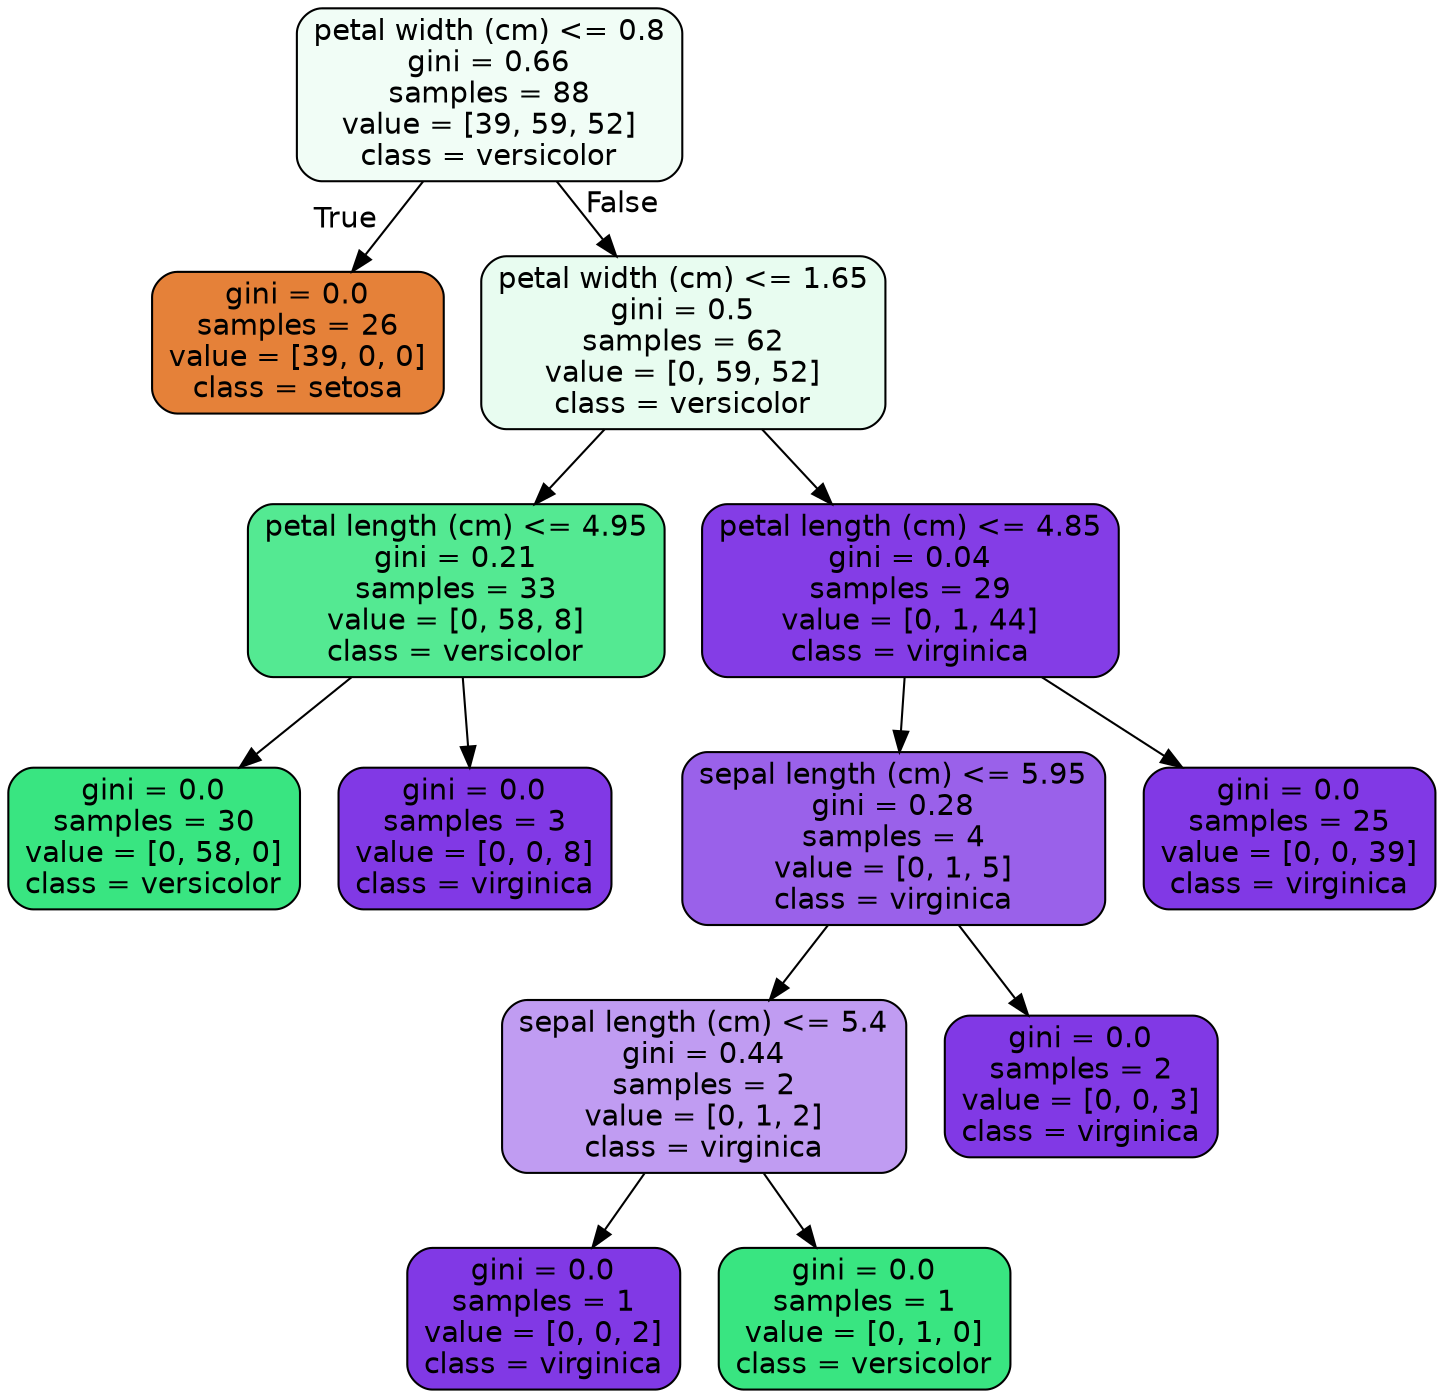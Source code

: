 digraph Tree {
node [shape=box, style="filled, rounded", color="black", fontname=helvetica] ;
edge [fontname=helvetica] ;
0 [label="petal width (cm) <= 0.8\ngini = 0.66\nsamples = 88\nvalue = [39, 59, 52]\nclass = versicolor", fillcolor="#f1fdf6"] ;
1 [label="gini = 0.0\nsamples = 26\nvalue = [39, 0, 0]\nclass = setosa", fillcolor="#e58139"] ;
0 -> 1 [labeldistance=2.5, labelangle=45, headlabel="True"] ;
2 [label="petal width (cm) <= 1.65\ngini = 0.5\nsamples = 62\nvalue = [0, 59, 52]\nclass = versicolor", fillcolor="#e8fcf0"] ;
0 -> 2 [labeldistance=2.5, labelangle=-45, headlabel="False"] ;
3 [label="petal length (cm) <= 4.95\ngini = 0.21\nsamples = 33\nvalue = [0, 58, 8]\nclass = versicolor", fillcolor="#54e992"] ;
2 -> 3 ;
4 [label="gini = 0.0\nsamples = 30\nvalue = [0, 58, 0]\nclass = versicolor", fillcolor="#39e581"] ;
3 -> 4 ;
5 [label="gini = 0.0\nsamples = 3\nvalue = [0, 0, 8]\nclass = virginica", fillcolor="#8139e5"] ;
3 -> 5 ;
6 [label="petal length (cm) <= 4.85\ngini = 0.04\nsamples = 29\nvalue = [0, 1, 44]\nclass = virginica", fillcolor="#843de6"] ;
2 -> 6 ;
7 [label="sepal length (cm) <= 5.95\ngini = 0.28\nsamples = 4\nvalue = [0, 1, 5]\nclass = virginica", fillcolor="#9a61ea"] ;
6 -> 7 ;
8 [label="sepal length (cm) <= 5.4\ngini = 0.44\nsamples = 2\nvalue = [0, 1, 2]\nclass = virginica", fillcolor="#c09cf2"] ;
7 -> 8 ;
9 [label="gini = 0.0\nsamples = 1\nvalue = [0, 0, 2]\nclass = virginica", fillcolor="#8139e5"] ;
8 -> 9 ;
10 [label="gini = 0.0\nsamples = 1\nvalue = [0, 1, 0]\nclass = versicolor", fillcolor="#39e581"] ;
8 -> 10 ;
11 [label="gini = 0.0\nsamples = 2\nvalue = [0, 0, 3]\nclass = virginica", fillcolor="#8139e5"] ;
7 -> 11 ;
12 [label="gini = 0.0\nsamples = 25\nvalue = [0, 0, 39]\nclass = virginica", fillcolor="#8139e5"] ;
6 -> 12 ;
}
